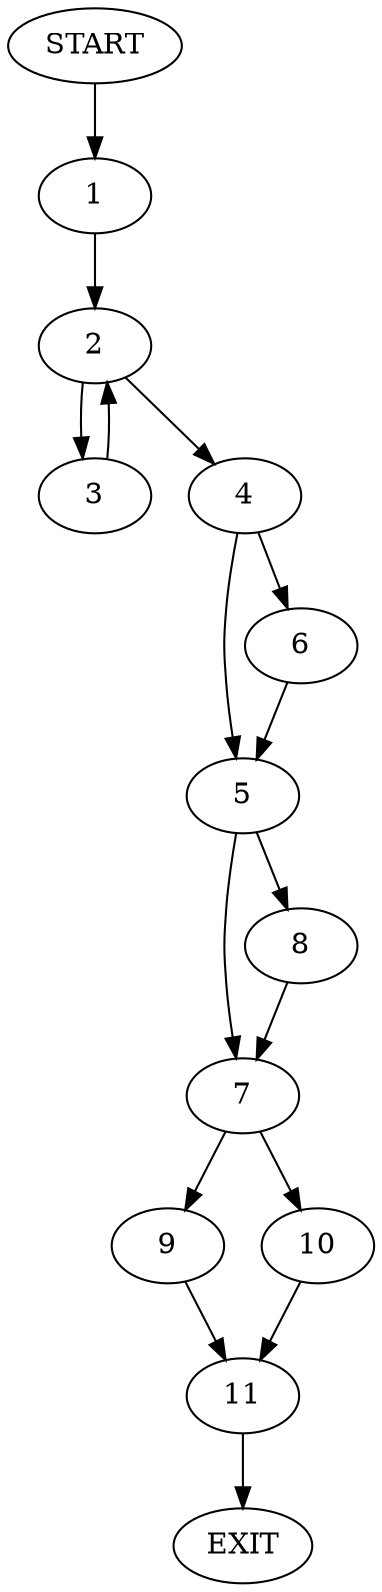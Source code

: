 digraph {
0 [label="START"]
12 [label="EXIT"]
0 -> 1
1 -> 2
2 -> 3
2 -> 4
4 -> 5
4 -> 6
3 -> 2
6 -> 5
5 -> 7
5 -> 8
8 -> 7
7 -> 9
7 -> 10
10 -> 11
9 -> 11
11 -> 12
}
